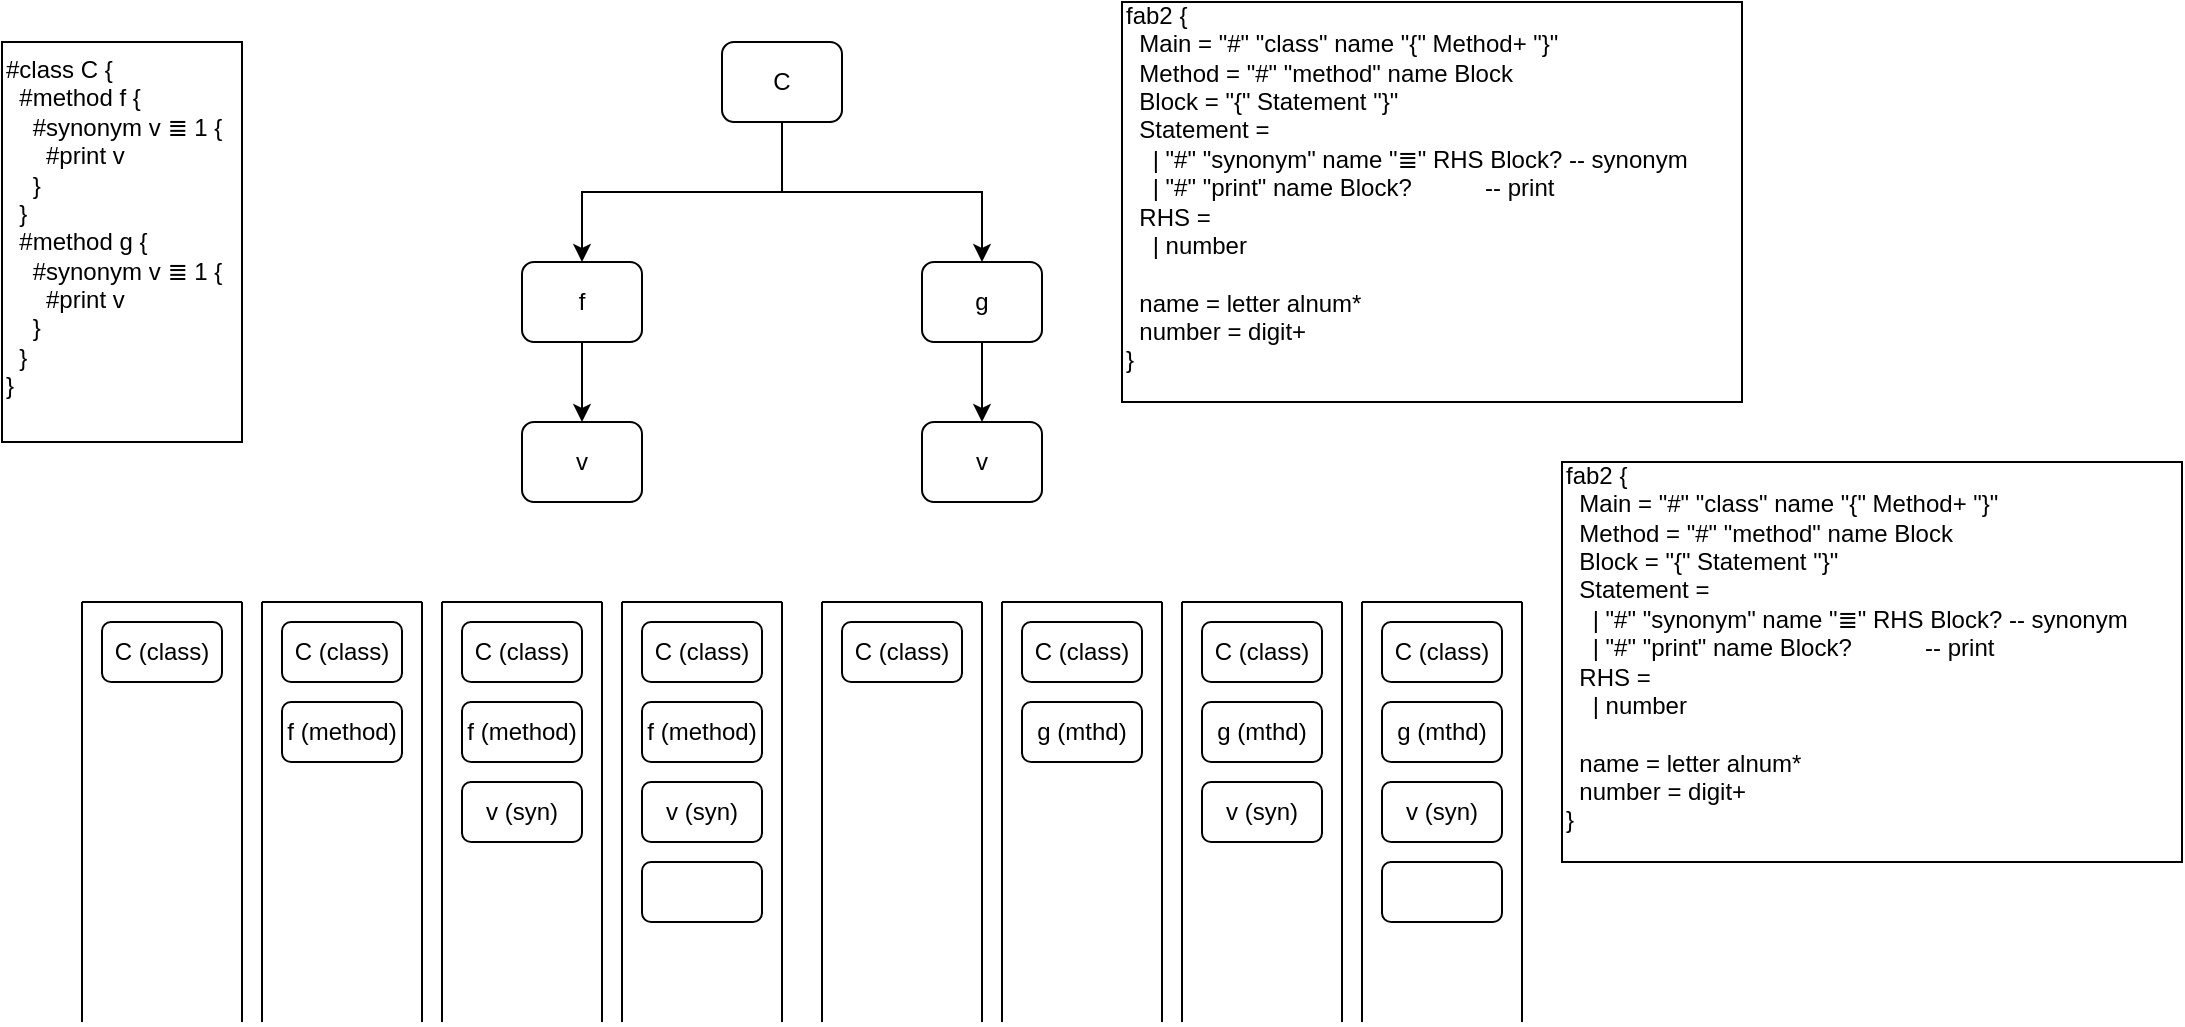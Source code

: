 <mxfile version="14.6.13" type="device"><diagram id="kGF9SgwZH-82JxbYOGn_" name="Page-1"><mxGraphModel dx="1106" dy="787" grid="1" gridSize="10" guides="1" tooltips="1" connect="1" arrows="1" fold="1" page="1" pageScale="1" pageWidth="1100" pageHeight="850" math="0" shadow="0"><root><mxCell id="0"/><mxCell id="1" parent="0"/><mxCell id="IJSF_pw14Jq1eGARUziM-1" value="&lt;div&gt;#class C {&lt;/div&gt;&lt;div&gt;&amp;nbsp; #method f {&lt;/div&gt;&lt;div&gt;&amp;nbsp; &amp;nbsp; #synonym v ≣ 1 {&lt;/div&gt;&lt;div&gt;&amp;nbsp; &amp;nbsp; &amp;nbsp; #print v&lt;/div&gt;&lt;div&gt;&amp;nbsp; &amp;nbsp; }&lt;/div&gt;&lt;div&gt;&amp;nbsp; }&lt;/div&gt;&lt;div&gt;&amp;nbsp; #method g {&lt;/div&gt;&lt;div&gt;&amp;nbsp; &amp;nbsp; #synonym v ≣ 1 {&lt;/div&gt;&lt;div&gt;&amp;nbsp; &amp;nbsp; &amp;nbsp; #print v&lt;/div&gt;&lt;div&gt;&amp;nbsp; &amp;nbsp; }&lt;/div&gt;&lt;div&gt;&amp;nbsp; }&lt;/div&gt;&lt;div&gt;}&lt;/div&gt;&lt;div style=&quot;&quot;&gt;&lt;br&gt;&lt;/div&gt;" style="rounded=0;whiteSpace=wrap;html=1;align=left;" vertex="1" parent="1"><mxGeometry x="40" y="40" width="120" height="200" as="geometry"/></mxCell><mxCell id="IJSF_pw14Jq1eGARUziM-7" style="edgeStyle=orthogonalEdgeStyle;rounded=0;orthogonalLoop=1;jettySize=auto;html=1;exitX=0.5;exitY=1;exitDx=0;exitDy=0;entryX=0.5;entryY=0;entryDx=0;entryDy=0;" edge="1" parent="1" source="IJSF_pw14Jq1eGARUziM-2" target="IJSF_pw14Jq1eGARUziM-3"><mxGeometry relative="1" as="geometry"/></mxCell><mxCell id="IJSF_pw14Jq1eGARUziM-9" style="edgeStyle=orthogonalEdgeStyle;rounded=0;orthogonalLoop=1;jettySize=auto;html=1;exitX=0.5;exitY=1;exitDx=0;exitDy=0;entryX=0.5;entryY=0;entryDx=0;entryDy=0;" edge="1" parent="1" source="IJSF_pw14Jq1eGARUziM-2" target="IJSF_pw14Jq1eGARUziM-4"><mxGeometry relative="1" as="geometry"/></mxCell><mxCell id="IJSF_pw14Jq1eGARUziM-2" value="C" style="rounded=1;whiteSpace=wrap;html=1;align=center;" vertex="1" parent="1"><mxGeometry x="400" y="40" width="60" height="40" as="geometry"/></mxCell><mxCell id="IJSF_pw14Jq1eGARUziM-8" style="edgeStyle=orthogonalEdgeStyle;rounded=0;orthogonalLoop=1;jettySize=auto;html=1;exitX=0.5;exitY=1;exitDx=0;exitDy=0;entryX=0.5;entryY=0;entryDx=0;entryDy=0;" edge="1" parent="1" source="IJSF_pw14Jq1eGARUziM-3" target="IJSF_pw14Jq1eGARUziM-5"><mxGeometry relative="1" as="geometry"/></mxCell><mxCell id="IJSF_pw14Jq1eGARUziM-3" value="f" style="rounded=1;whiteSpace=wrap;html=1;align=center;" vertex="1" parent="1"><mxGeometry x="300" y="150" width="60" height="40" as="geometry"/></mxCell><mxCell id="IJSF_pw14Jq1eGARUziM-10" style="edgeStyle=orthogonalEdgeStyle;rounded=0;orthogonalLoop=1;jettySize=auto;html=1;exitX=0.5;exitY=1;exitDx=0;exitDy=0;entryX=0.5;entryY=0;entryDx=0;entryDy=0;" edge="1" parent="1" source="IJSF_pw14Jq1eGARUziM-4" target="IJSF_pw14Jq1eGARUziM-6"><mxGeometry relative="1" as="geometry"/></mxCell><mxCell id="IJSF_pw14Jq1eGARUziM-4" value="g" style="rounded=1;whiteSpace=wrap;html=1;align=center;" vertex="1" parent="1"><mxGeometry x="500" y="150" width="60" height="40" as="geometry"/></mxCell><mxCell id="IJSF_pw14Jq1eGARUziM-5" value="v" style="rounded=1;whiteSpace=wrap;html=1;align=center;" vertex="1" parent="1"><mxGeometry x="300" y="230" width="60" height="40" as="geometry"/></mxCell><mxCell id="IJSF_pw14Jq1eGARUziM-6" value="v" style="rounded=1;whiteSpace=wrap;html=1;align=center;" vertex="1" parent="1"><mxGeometry x="500" y="230" width="60" height="40" as="geometry"/></mxCell><mxCell id="IJSF_pw14Jq1eGARUziM-11" value="" style="endArrow=none;html=1;fontStyle=1" edge="1" parent="1"><mxGeometry width="50" height="50" relative="1" as="geometry"><mxPoint x="80" y="530" as="sourcePoint"/><mxPoint x="80" y="320" as="targetPoint"/></mxGeometry></mxCell><mxCell id="IJSF_pw14Jq1eGARUziM-12" value="" style="endArrow=none;html=1;fontStyle=1" edge="1" parent="1"><mxGeometry width="50" height="50" relative="1" as="geometry"><mxPoint x="160" y="530" as="sourcePoint"/><mxPoint x="160" y="320" as="targetPoint"/></mxGeometry></mxCell><mxCell id="IJSF_pw14Jq1eGARUziM-13" value="C (class)" style="rounded=1;whiteSpace=wrap;html=1;align=center;fontStyle=0" vertex="1" parent="1"><mxGeometry x="90" y="330" width="60" height="30" as="geometry"/></mxCell><mxCell id="IJSF_pw14Jq1eGARUziM-14" value="" style="endArrow=none;html=1;fontStyle=0" edge="1" parent="1"><mxGeometry width="50" height="50" relative="1" as="geometry"><mxPoint x="80" y="320" as="sourcePoint"/><mxPoint x="160" y="320" as="targetPoint"/></mxGeometry></mxCell><mxCell id="IJSF_pw14Jq1eGARUziM-18" value="" style="endArrow=none;html=1;" edge="1" parent="1"><mxGeometry width="50" height="50" relative="1" as="geometry"><mxPoint x="170" y="530" as="sourcePoint"/><mxPoint x="170" y="320" as="targetPoint"/></mxGeometry></mxCell><mxCell id="IJSF_pw14Jq1eGARUziM-19" value="" style="endArrow=none;html=1;" edge="1" parent="1"><mxGeometry width="50" height="50" relative="1" as="geometry"><mxPoint x="250" y="530" as="sourcePoint"/><mxPoint x="250" y="320" as="targetPoint"/></mxGeometry></mxCell><mxCell id="IJSF_pw14Jq1eGARUziM-20" value="C (class)" style="rounded=1;whiteSpace=wrap;html=1;align=center;" vertex="1" parent="1"><mxGeometry x="180" y="330" width="60" height="30" as="geometry"/></mxCell><mxCell id="IJSF_pw14Jq1eGARUziM-21" value="" style="endArrow=none;html=1;" edge="1" parent="1"><mxGeometry width="50" height="50" relative="1" as="geometry"><mxPoint x="170" y="320" as="sourcePoint"/><mxPoint x="250" y="320" as="targetPoint"/></mxGeometry></mxCell><mxCell id="IJSF_pw14Jq1eGARUziM-22" value="f (method)" style="rounded=1;whiteSpace=wrap;html=1;align=center;" vertex="1" parent="1"><mxGeometry x="180" y="370" width="60" height="30" as="geometry"/></mxCell><mxCell id="IJSF_pw14Jq1eGARUziM-25" value="" style="endArrow=none;html=1;" edge="1" parent="1"><mxGeometry width="50" height="50" relative="1" as="geometry"><mxPoint x="260" y="530" as="sourcePoint"/><mxPoint x="260" y="320" as="targetPoint"/></mxGeometry></mxCell><mxCell id="IJSF_pw14Jq1eGARUziM-26" value="" style="endArrow=none;html=1;" edge="1" parent="1"><mxGeometry width="50" height="50" relative="1" as="geometry"><mxPoint x="340" y="530" as="sourcePoint"/><mxPoint x="340" y="320" as="targetPoint"/></mxGeometry></mxCell><mxCell id="IJSF_pw14Jq1eGARUziM-27" value="C (class)" style="rounded=1;whiteSpace=wrap;html=1;align=center;" vertex="1" parent="1"><mxGeometry x="270" y="330" width="60" height="30" as="geometry"/></mxCell><mxCell id="IJSF_pw14Jq1eGARUziM-28" value="" style="endArrow=none;html=1;" edge="1" parent="1"><mxGeometry width="50" height="50" relative="1" as="geometry"><mxPoint x="260" y="320" as="sourcePoint"/><mxPoint x="340" y="320" as="targetPoint"/></mxGeometry></mxCell><mxCell id="IJSF_pw14Jq1eGARUziM-29" value="f (method)" style="rounded=1;whiteSpace=wrap;html=1;align=center;" vertex="1" parent="1"><mxGeometry x="270" y="370" width="60" height="30" as="geometry"/></mxCell><mxCell id="IJSF_pw14Jq1eGARUziM-30" value="v (syn)" style="rounded=1;whiteSpace=wrap;html=1;align=center;" vertex="1" parent="1"><mxGeometry x="270" y="410" width="60" height="30" as="geometry"/></mxCell><mxCell id="IJSF_pw14Jq1eGARUziM-32" value="" style="endArrow=none;html=1;" edge="1" parent="1"><mxGeometry width="50" height="50" relative="1" as="geometry"><mxPoint x="350" y="530" as="sourcePoint"/><mxPoint x="350" y="320" as="targetPoint"/></mxGeometry></mxCell><mxCell id="IJSF_pw14Jq1eGARUziM-33" value="" style="endArrow=none;html=1;" edge="1" parent="1"><mxGeometry width="50" height="50" relative="1" as="geometry"><mxPoint x="430" y="530" as="sourcePoint"/><mxPoint x="430" y="320" as="targetPoint"/></mxGeometry></mxCell><mxCell id="IJSF_pw14Jq1eGARUziM-34" value="C (class)" style="rounded=1;whiteSpace=wrap;html=1;align=center;" vertex="1" parent="1"><mxGeometry x="360" y="330" width="60" height="30" as="geometry"/></mxCell><mxCell id="IJSF_pw14Jq1eGARUziM-35" value="" style="endArrow=none;html=1;" edge="1" parent="1"><mxGeometry width="50" height="50" relative="1" as="geometry"><mxPoint x="350" y="320" as="sourcePoint"/><mxPoint x="430" y="320" as="targetPoint"/></mxGeometry></mxCell><mxCell id="IJSF_pw14Jq1eGARUziM-36" value="f (method)" style="rounded=1;whiteSpace=wrap;html=1;align=center;" vertex="1" parent="1"><mxGeometry x="360" y="370" width="60" height="30" as="geometry"/></mxCell><mxCell id="IJSF_pw14Jq1eGARUziM-37" value="v (syn)" style="rounded=1;whiteSpace=wrap;html=1;align=center;" vertex="1" parent="1"><mxGeometry x="360" y="410" width="60" height="30" as="geometry"/></mxCell><mxCell id="IJSF_pw14Jq1eGARUziM-38" value="" style="rounded=1;whiteSpace=wrap;html=1;align=center;" vertex="1" parent="1"><mxGeometry x="360" y="450" width="60" height="30" as="geometry"/></mxCell><mxCell id="IJSF_pw14Jq1eGARUziM-39" value="" style="endArrow=none;html=1;fontStyle=1" edge="1" parent="1"><mxGeometry width="50" height="50" relative="1" as="geometry"><mxPoint x="450" y="530" as="sourcePoint"/><mxPoint x="450" y="320" as="targetPoint"/></mxGeometry></mxCell><mxCell id="IJSF_pw14Jq1eGARUziM-40" value="" style="endArrow=none;html=1;fontStyle=1" edge="1" parent="1"><mxGeometry width="50" height="50" relative="1" as="geometry"><mxPoint x="530" y="530" as="sourcePoint"/><mxPoint x="530" y="320" as="targetPoint"/></mxGeometry></mxCell><mxCell id="IJSF_pw14Jq1eGARUziM-41" value="C (class)" style="rounded=1;whiteSpace=wrap;html=1;align=center;fontStyle=0" vertex="1" parent="1"><mxGeometry x="460" y="330" width="60" height="30" as="geometry"/></mxCell><mxCell id="IJSF_pw14Jq1eGARUziM-42" value="" style="endArrow=none;html=1;fontStyle=0" edge="1" parent="1"><mxGeometry width="50" height="50" relative="1" as="geometry"><mxPoint x="450" y="320" as="sourcePoint"/><mxPoint x="530" y="320" as="targetPoint"/></mxGeometry></mxCell><mxCell id="IJSF_pw14Jq1eGARUziM-43" value="" style="endArrow=none;html=1;" edge="1" parent="1"><mxGeometry width="50" height="50" relative="1" as="geometry"><mxPoint x="540" y="530" as="sourcePoint"/><mxPoint x="540" y="320" as="targetPoint"/></mxGeometry></mxCell><mxCell id="IJSF_pw14Jq1eGARUziM-44" value="" style="endArrow=none;html=1;" edge="1" parent="1"><mxGeometry width="50" height="50" relative="1" as="geometry"><mxPoint x="620" y="530" as="sourcePoint"/><mxPoint x="620" y="320" as="targetPoint"/></mxGeometry></mxCell><mxCell id="IJSF_pw14Jq1eGARUziM-45" value="C (class)" style="rounded=1;whiteSpace=wrap;html=1;align=center;" vertex="1" parent="1"><mxGeometry x="550" y="330" width="60" height="30" as="geometry"/></mxCell><mxCell id="IJSF_pw14Jq1eGARUziM-46" value="" style="endArrow=none;html=1;" edge="1" parent="1"><mxGeometry width="50" height="50" relative="1" as="geometry"><mxPoint x="540" y="320" as="sourcePoint"/><mxPoint x="620" y="320" as="targetPoint"/></mxGeometry></mxCell><mxCell id="IJSF_pw14Jq1eGARUziM-47" value="g (mthd)" style="rounded=1;whiteSpace=wrap;html=1;align=center;" vertex="1" parent="1"><mxGeometry x="550" y="370" width="60" height="30" as="geometry"/></mxCell><mxCell id="IJSF_pw14Jq1eGARUziM-48" value="" style="endArrow=none;html=1;" edge="1" parent="1"><mxGeometry width="50" height="50" relative="1" as="geometry"><mxPoint x="630" y="530" as="sourcePoint"/><mxPoint x="630" y="320" as="targetPoint"/></mxGeometry></mxCell><mxCell id="IJSF_pw14Jq1eGARUziM-49" value="" style="endArrow=none;html=1;" edge="1" parent="1"><mxGeometry width="50" height="50" relative="1" as="geometry"><mxPoint x="710" y="530" as="sourcePoint"/><mxPoint x="710" y="320" as="targetPoint"/></mxGeometry></mxCell><mxCell id="IJSF_pw14Jq1eGARUziM-50" value="C (class)" style="rounded=1;whiteSpace=wrap;html=1;align=center;" vertex="1" parent="1"><mxGeometry x="640" y="330" width="60" height="30" as="geometry"/></mxCell><mxCell id="IJSF_pw14Jq1eGARUziM-51" value="" style="endArrow=none;html=1;" edge="1" parent="1"><mxGeometry width="50" height="50" relative="1" as="geometry"><mxPoint x="630" y="320" as="sourcePoint"/><mxPoint x="710" y="320" as="targetPoint"/></mxGeometry></mxCell><mxCell id="IJSF_pw14Jq1eGARUziM-52" value="g (mthd)" style="rounded=1;whiteSpace=wrap;html=1;align=center;" vertex="1" parent="1"><mxGeometry x="640" y="370" width="60" height="30" as="geometry"/></mxCell><mxCell id="IJSF_pw14Jq1eGARUziM-53" value="v (syn)" style="rounded=1;whiteSpace=wrap;html=1;align=center;" vertex="1" parent="1"><mxGeometry x="640" y="410" width="60" height="30" as="geometry"/></mxCell><mxCell id="IJSF_pw14Jq1eGARUziM-54" value="" style="endArrow=none;html=1;" edge="1" parent="1"><mxGeometry width="50" height="50" relative="1" as="geometry"><mxPoint x="720" y="530" as="sourcePoint"/><mxPoint x="720" y="320" as="targetPoint"/></mxGeometry></mxCell><mxCell id="IJSF_pw14Jq1eGARUziM-55" value="" style="endArrow=none;html=1;" edge="1" parent="1"><mxGeometry width="50" height="50" relative="1" as="geometry"><mxPoint x="800" y="530" as="sourcePoint"/><mxPoint x="800" y="320" as="targetPoint"/></mxGeometry></mxCell><mxCell id="IJSF_pw14Jq1eGARUziM-56" value="C (class)" style="rounded=1;whiteSpace=wrap;html=1;align=center;" vertex="1" parent="1"><mxGeometry x="730" y="330" width="60" height="30" as="geometry"/></mxCell><mxCell id="IJSF_pw14Jq1eGARUziM-57" value="" style="endArrow=none;html=1;" edge="1" parent="1"><mxGeometry width="50" height="50" relative="1" as="geometry"><mxPoint x="720" y="320" as="sourcePoint"/><mxPoint x="800" y="320" as="targetPoint"/></mxGeometry></mxCell><mxCell id="IJSF_pw14Jq1eGARUziM-58" value="g (mthd)" style="rounded=1;whiteSpace=wrap;html=1;align=center;" vertex="1" parent="1"><mxGeometry x="730" y="370" width="60" height="30" as="geometry"/></mxCell><mxCell id="IJSF_pw14Jq1eGARUziM-59" value="v (syn)" style="rounded=1;whiteSpace=wrap;html=1;align=center;" vertex="1" parent="1"><mxGeometry x="730" y="410" width="60" height="30" as="geometry"/></mxCell><mxCell id="IJSF_pw14Jq1eGARUziM-60" value="" style="rounded=1;whiteSpace=wrap;html=1;align=center;" vertex="1" parent="1"><mxGeometry x="730" y="450" width="60" height="30" as="geometry"/></mxCell><mxCell id="IJSF_pw14Jq1eGARUziM-61" value="&lt;div&gt;fab2 {&lt;/div&gt;&lt;div&gt;&amp;nbsp; Main = &quot;#&quot; &quot;class&quot; name &quot;{&quot; Method+ &quot;}&quot;&lt;/div&gt;&lt;div&gt;&amp;nbsp; Method = &quot;#&quot; &quot;method&quot; name Block&lt;/div&gt;&lt;div&gt;&amp;nbsp; Block = &quot;{&quot; Statement &quot;}&quot;&lt;/div&gt;&lt;div&gt;&amp;nbsp; Statement =&lt;/div&gt;&lt;div&gt;&amp;nbsp; &amp;nbsp; | &quot;#&quot; &quot;synonym&quot; name &quot;≣&quot; RHS Block? -- synonym&lt;/div&gt;&lt;div&gt;&amp;nbsp; &amp;nbsp; | &quot;#&quot; &quot;print&quot; name Block?&amp;nbsp; &amp;nbsp; &amp;nbsp; &amp;nbsp; &amp;nbsp; &amp;nbsp;-- print&lt;/div&gt;&lt;div&gt;&amp;nbsp; RHS =&amp;nbsp;&lt;/div&gt;&lt;div&gt;&amp;nbsp; &amp;nbsp; | number&lt;/div&gt;&lt;div&gt;&lt;br&gt;&lt;/div&gt;&lt;div&gt;&amp;nbsp; name = letter alnum*&lt;/div&gt;&lt;div&gt;&amp;nbsp; number = digit+&lt;/div&gt;&lt;div&gt;}&lt;/div&gt;&lt;div&gt;&lt;br&gt;&lt;/div&gt;" style="rounded=0;whiteSpace=wrap;html=1;align=left;" vertex="1" parent="1"><mxGeometry x="600" y="20" width="310" height="200" as="geometry"/></mxCell><mxCell id="IJSF_pw14Jq1eGARUziM-62" value="&lt;div&gt;fab2 {&lt;/div&gt;&lt;div&gt;&amp;nbsp; Main = &quot;#&quot; &quot;class&quot; name &quot;{&quot; Method+ &quot;}&quot;&lt;/div&gt;&lt;div&gt;&amp;nbsp; Method = &quot;#&quot; &quot;method&quot; name Block&lt;/div&gt;&lt;div&gt;&amp;nbsp; Block = &quot;{&quot; Statement &quot;}&quot;&lt;/div&gt;&lt;div&gt;&amp;nbsp; Statement =&lt;/div&gt;&lt;div&gt;&amp;nbsp; &amp;nbsp; | &quot;#&quot; &quot;synonym&quot; name &quot;≣&quot; RHS Block? -- synonym&lt;/div&gt;&lt;div&gt;&amp;nbsp; &amp;nbsp; | &quot;#&quot; &quot;print&quot; name Block?&amp;nbsp; &amp;nbsp; &amp;nbsp; &amp;nbsp; &amp;nbsp; &amp;nbsp;-- print&lt;/div&gt;&lt;div&gt;&amp;nbsp; RHS =&amp;nbsp;&lt;/div&gt;&lt;div&gt;&amp;nbsp; &amp;nbsp; | number&lt;/div&gt;&lt;div&gt;&lt;br&gt;&lt;/div&gt;&lt;div&gt;&amp;nbsp; name = letter alnum*&lt;/div&gt;&lt;div&gt;&amp;nbsp; number = digit+&lt;/div&gt;&lt;div&gt;}&lt;/div&gt;&lt;div&gt;&lt;br&gt;&lt;/div&gt;" style="rounded=0;whiteSpace=wrap;html=1;align=left;" vertex="1" parent="1"><mxGeometry x="820" y="250" width="310" height="200" as="geometry"/></mxCell></root></mxGraphModel></diagram></mxfile>